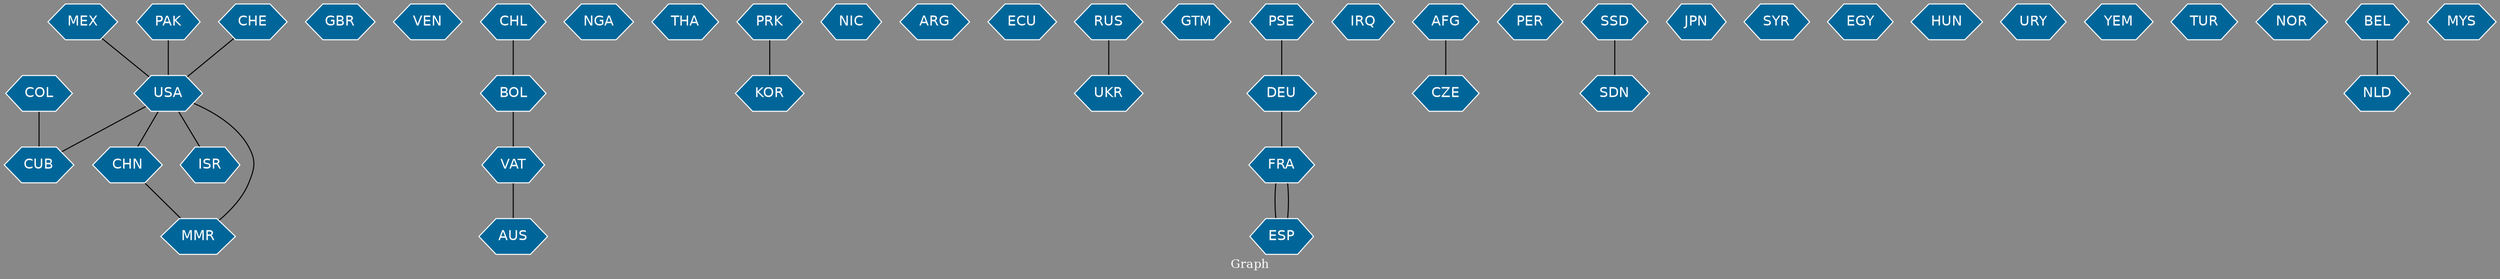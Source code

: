 // Countries together in item graph
graph {
	graph [bgcolor="#888888" fontcolor=white fontsize=12 label="Graph" outputorder=edgesfirst overlap=prism]
	node [color=white fillcolor="#006699" fontcolor=white fontname=Helvetica shape=hexagon style=filled]
	edge [arrowhead=open color=black fontcolor=white fontname=Courier fontsize=12]
		USA [label=USA]
		CHN [label=CHN]
		GBR [label=GBR]
		VEN [label=VEN]
		MEX [label=MEX]
		CHL [label=CHL]
		BOL [label=BOL]
		NGA [label=NGA]
		AUS [label=AUS]
		THA [label=THA]
		PRK [label=PRK]
		KOR [label=KOR]
		NIC [label=NIC]
		ARG [label=ARG]
		ECU [label=ECU]
		UKR [label=UKR]
		GTM [label=GTM]
		DEU [label=DEU]
		FRA [label=FRA]
		PSE [label=PSE]
		IRQ [label=IRQ]
		AFG [label=AFG]
		CZE [label=CZE]
		RUS [label=RUS]
		PER [label=PER]
		PAK [label=PAK]
		COL [label=COL]
		CUB [label=CUB]
		ESP [label=ESP]
		SSD [label=SSD]
		SDN [label=SDN]
		JPN [label=JPN]
		SYR [label=SYR]
		ISR [label=ISR]
		EGY [label=EGY]
		HUN [label=HUN]
		MMR [label=MMR]
		URY [label=URY]
		YEM [label=YEM]
		TUR [label=TUR]
		VAT [label=VAT]
		NOR [label=NOR]
		BEL [label=BEL]
		NLD [label=NLD]
		CHE [label=CHE]
		MYS [label=MYS]
			MEX -- USA [weight=1]
			SSD -- SDN [weight=1]
			USA -- ISR [weight=1]
			CHL -- BOL [weight=2]
			DEU -- FRA [weight=1]
			CHE -- USA [weight=1]
			AFG -- CZE [weight=1]
			COL -- CUB [weight=1]
			PAK -- USA [weight=1]
			BOL -- VAT [weight=1]
			PRK -- KOR [weight=1]
			RUS -- UKR [weight=1]
			PSE -- DEU [weight=1]
			CHN -- MMR [weight=1]
			USA -- CUB [weight=1]
			FRA -- ESP [weight=1]
			BEL -- NLD [weight=1]
			VAT -- AUS [weight=1]
			USA -- MMR [weight=1]
			ESP -- FRA [weight=1]
			USA -- CHN [weight=1]
}